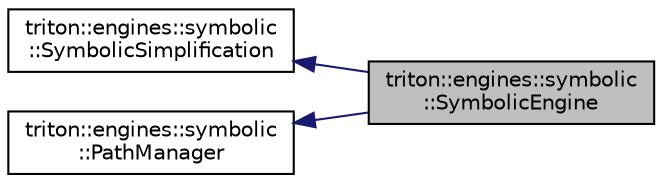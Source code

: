 digraph "triton::engines::symbolic::SymbolicEngine"
{
  edge [fontname="Helvetica",fontsize="10",labelfontname="Helvetica",labelfontsize="10"];
  node [fontname="Helvetica",fontsize="10",shape=record];
  rankdir="LR";
  Node0 [label="triton::engines::symbolic\l::SymbolicEngine",height=0.2,width=0.4,color="black", fillcolor="grey75", style="filled", fontcolor="black"];
  Node1 -> Node0 [dir="back",color="midnightblue",fontsize="10",style="solid",fontname="Helvetica"];
  Node1 [label="triton::engines::symbolic\l::SymbolicSimplification",height=0.2,width=0.4,color="black", fillcolor="white", style="filled",URL="$classtriton_1_1engines_1_1symbolic_1_1SymbolicSimplification.html",tooltip="The symbolic simplification class. "];
  Node2 -> Node0 [dir="back",color="midnightblue",fontsize="10",style="solid",fontname="Helvetica"];
  Node2 [label="triton::engines::symbolic\l::PathManager",height=0.2,width=0.4,color="black", fillcolor="white", style="filled",URL="$classtriton_1_1engines_1_1symbolic_1_1PathManager.html",tooltip="The path manager class. "];
}
